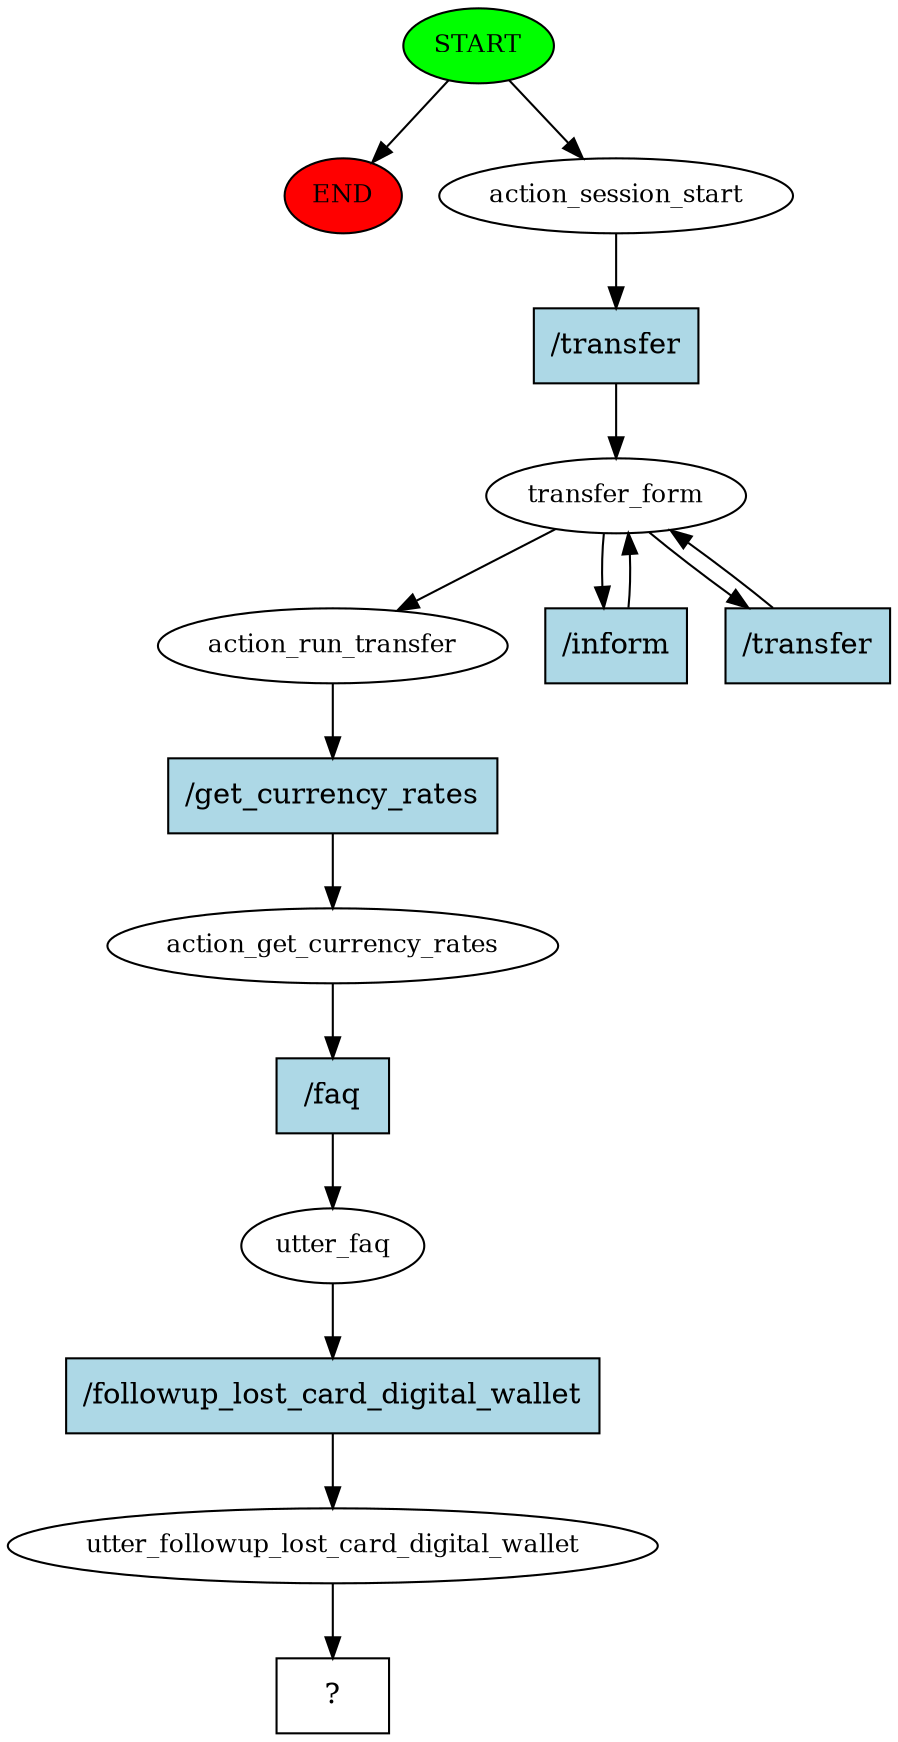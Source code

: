 digraph  {
0 [class="start active", fillcolor=green, fontsize=12, label=START, style=filled];
"-1" [class=end, fillcolor=red, fontsize=12, label=END, style=filled];
1 [class=active, fontsize=12, label=action_session_start];
2 [class=active, fontsize=12, label=transfer_form];
6 [class=active, fontsize=12, label=action_run_transfer];
7 [class=active, fontsize=12, label=action_get_currency_rates];
8 [class=active, fontsize=12, label=utter_faq];
9 [class=active, fontsize=12, label=utter_followup_lost_card_digital_wallet];
10 [class="intent dashed active", label="  ?  ", shape=rect];
11 [class="intent active", fillcolor=lightblue, label="/transfer", shape=rect, style=filled];
12 [class="intent active", fillcolor=lightblue, label="/inform", shape=rect, style=filled];
13 [class="intent active", fillcolor=lightblue, label="/transfer", shape=rect, style=filled];
14 [class="intent active", fillcolor=lightblue, label="/get_currency_rates", shape=rect, style=filled];
15 [class="intent active", fillcolor=lightblue, label="/faq", shape=rect, style=filled];
16 [class="intent active", fillcolor=lightblue, label="/followup_lost_card_digital_wallet", shape=rect, style=filled];
0 -> "-1"  [class="", key=NONE, label=""];
0 -> 1  [class=active, key=NONE, label=""];
1 -> 11  [class=active, key=0];
2 -> 6  [class=active, key=NONE, label=""];
2 -> 12  [class=active, key=0];
2 -> 13  [class=active, key=0];
6 -> 14  [class=active, key=0];
7 -> 15  [class=active, key=0];
8 -> 16  [class=active, key=0];
9 -> 10  [class=active, key=NONE, label=""];
11 -> 2  [class=active, key=0];
12 -> 2  [class=active, key=0];
13 -> 2  [class=active, key=0];
14 -> 7  [class=active, key=0];
15 -> 8  [class=active, key=0];
16 -> 9  [class=active, key=0];
}
